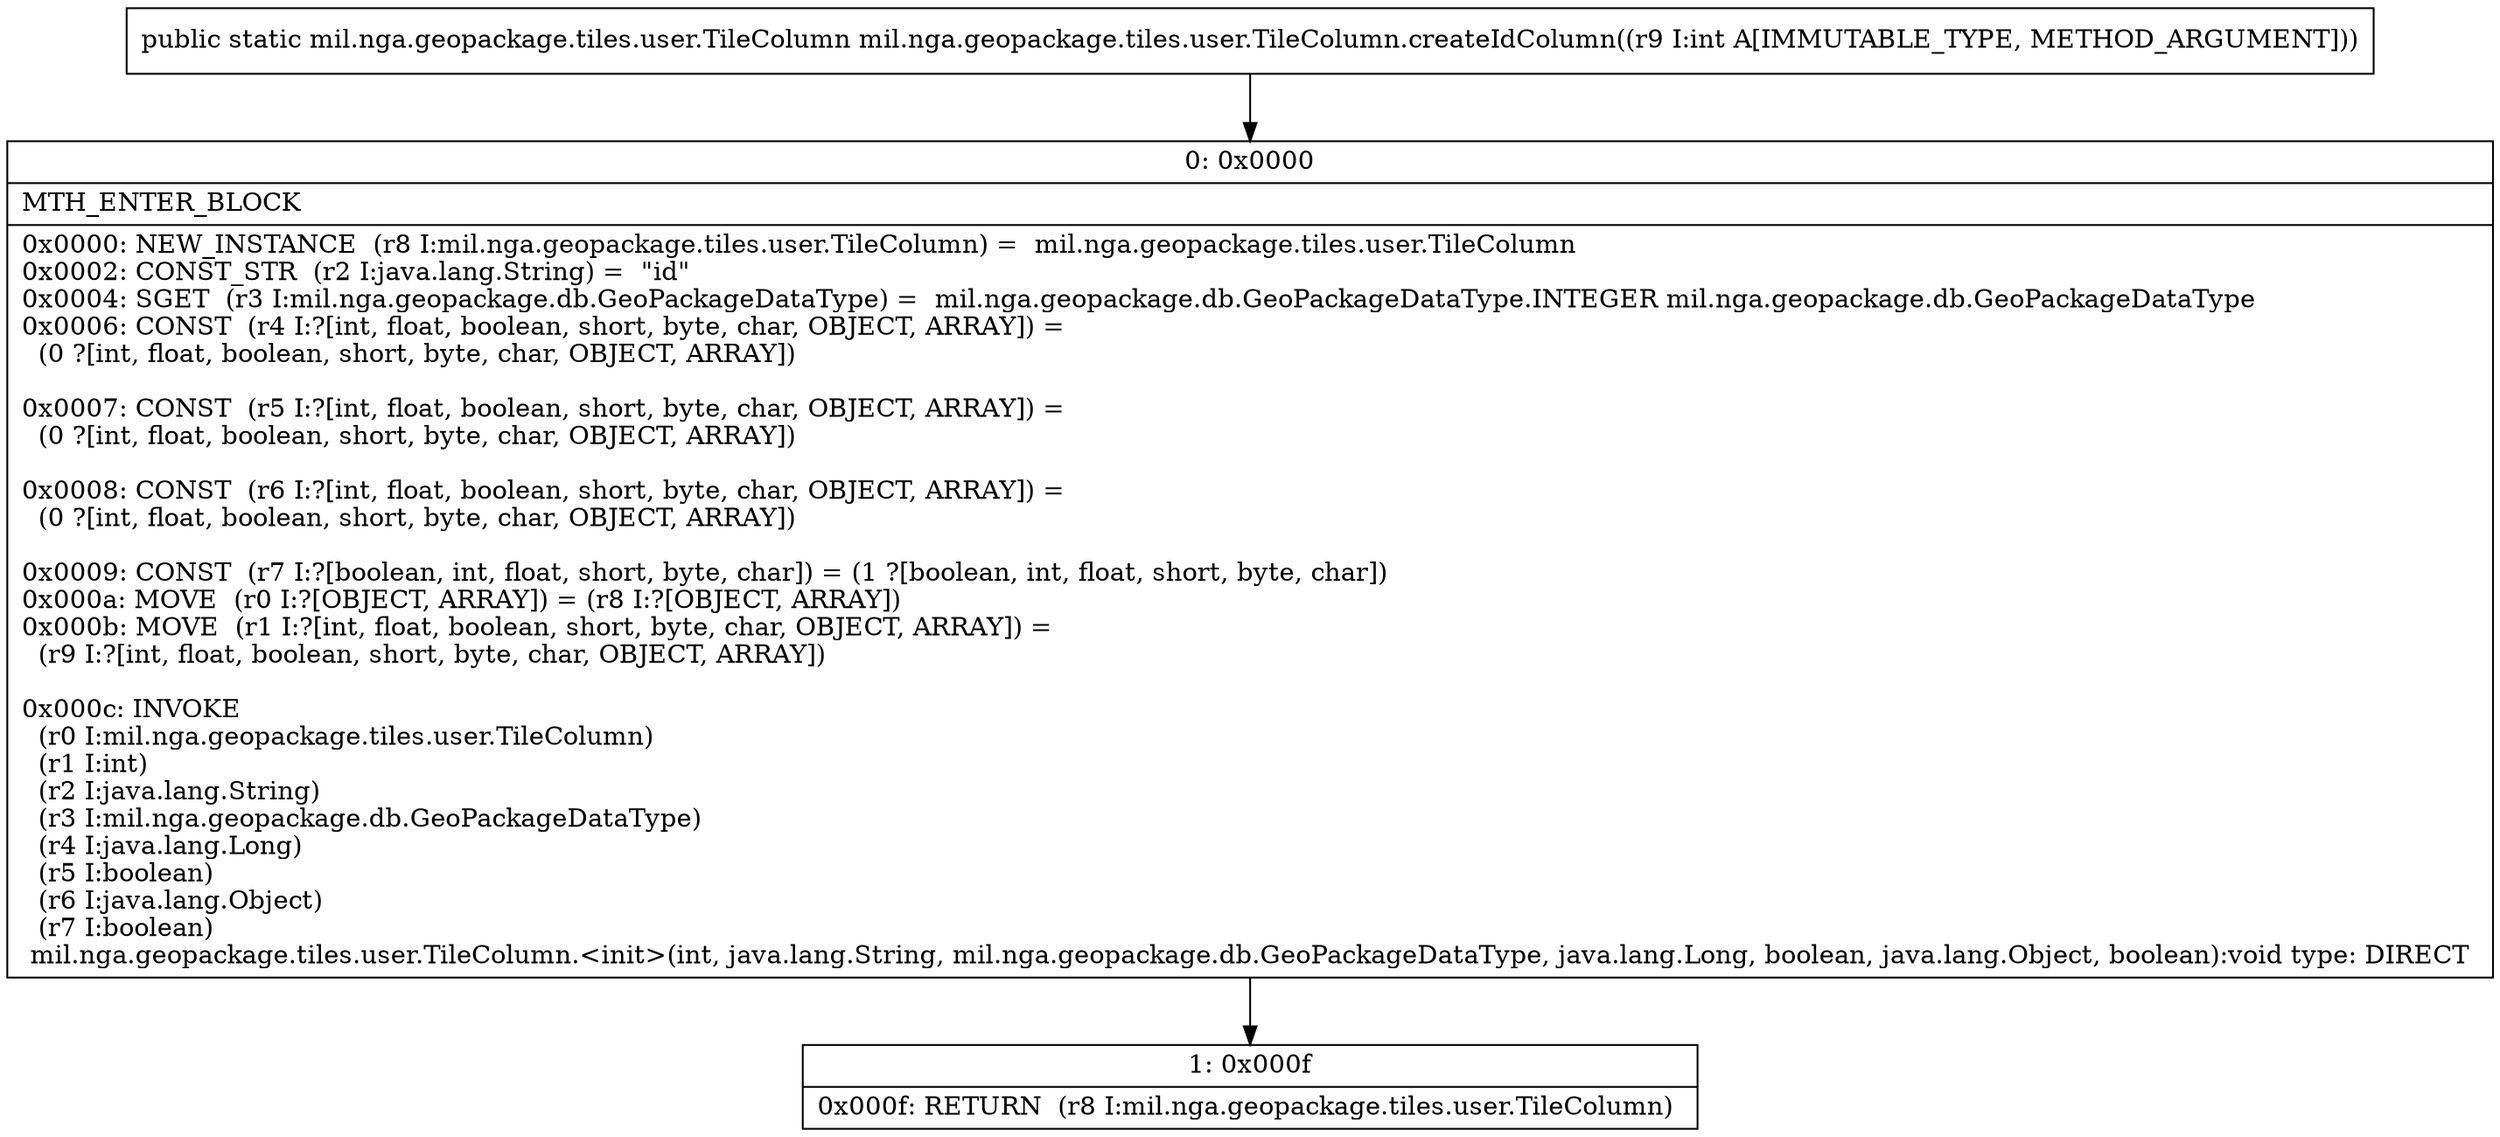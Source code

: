 digraph "CFG formil.nga.geopackage.tiles.user.TileColumn.createIdColumn(I)Lmil\/nga\/geopackage\/tiles\/user\/TileColumn;" {
Node_0 [shape=record,label="{0\:\ 0x0000|MTH_ENTER_BLOCK\l|0x0000: NEW_INSTANCE  (r8 I:mil.nga.geopackage.tiles.user.TileColumn) =  mil.nga.geopackage.tiles.user.TileColumn \l0x0002: CONST_STR  (r2 I:java.lang.String) =  \"id\" \l0x0004: SGET  (r3 I:mil.nga.geopackage.db.GeoPackageDataType) =  mil.nga.geopackage.db.GeoPackageDataType.INTEGER mil.nga.geopackage.db.GeoPackageDataType \l0x0006: CONST  (r4 I:?[int, float, boolean, short, byte, char, OBJECT, ARRAY]) = \l  (0 ?[int, float, boolean, short, byte, char, OBJECT, ARRAY])\l \l0x0007: CONST  (r5 I:?[int, float, boolean, short, byte, char, OBJECT, ARRAY]) = \l  (0 ?[int, float, boolean, short, byte, char, OBJECT, ARRAY])\l \l0x0008: CONST  (r6 I:?[int, float, boolean, short, byte, char, OBJECT, ARRAY]) = \l  (0 ?[int, float, boolean, short, byte, char, OBJECT, ARRAY])\l \l0x0009: CONST  (r7 I:?[boolean, int, float, short, byte, char]) = (1 ?[boolean, int, float, short, byte, char]) \l0x000a: MOVE  (r0 I:?[OBJECT, ARRAY]) = (r8 I:?[OBJECT, ARRAY]) \l0x000b: MOVE  (r1 I:?[int, float, boolean, short, byte, char, OBJECT, ARRAY]) = \l  (r9 I:?[int, float, boolean, short, byte, char, OBJECT, ARRAY])\l \l0x000c: INVOKE  \l  (r0 I:mil.nga.geopackage.tiles.user.TileColumn)\l  (r1 I:int)\l  (r2 I:java.lang.String)\l  (r3 I:mil.nga.geopackage.db.GeoPackageDataType)\l  (r4 I:java.lang.Long)\l  (r5 I:boolean)\l  (r6 I:java.lang.Object)\l  (r7 I:boolean)\l mil.nga.geopackage.tiles.user.TileColumn.\<init\>(int, java.lang.String, mil.nga.geopackage.db.GeoPackageDataType, java.lang.Long, boolean, java.lang.Object, boolean):void type: DIRECT \l}"];
Node_1 [shape=record,label="{1\:\ 0x000f|0x000f: RETURN  (r8 I:mil.nga.geopackage.tiles.user.TileColumn) \l}"];
MethodNode[shape=record,label="{public static mil.nga.geopackage.tiles.user.TileColumn mil.nga.geopackage.tiles.user.TileColumn.createIdColumn((r9 I:int A[IMMUTABLE_TYPE, METHOD_ARGUMENT])) }"];
MethodNode -> Node_0;
Node_0 -> Node_1;
}

